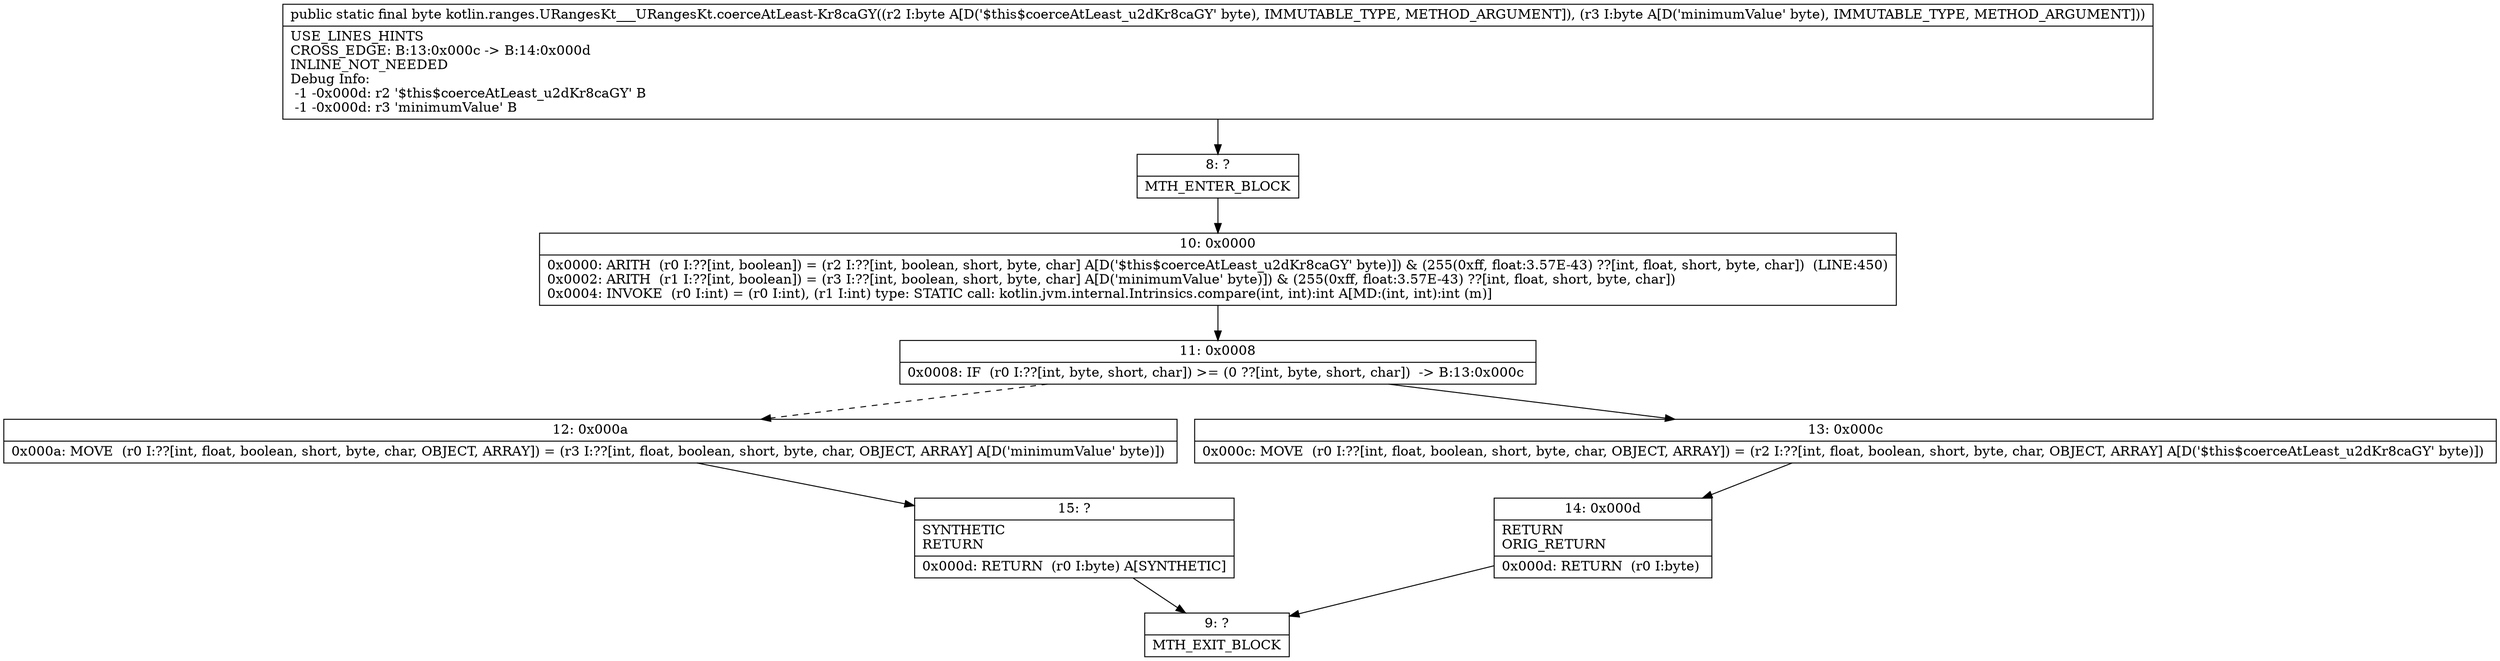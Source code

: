 digraph "CFG forkotlin.ranges.URangesKt___URangesKt.coerceAtLeast\-Kr8caGY(BB)B" {
Node_8 [shape=record,label="{8\:\ ?|MTH_ENTER_BLOCK\l}"];
Node_10 [shape=record,label="{10\:\ 0x0000|0x0000: ARITH  (r0 I:??[int, boolean]) = (r2 I:??[int, boolean, short, byte, char] A[D('$this$coerceAtLeast_u2dKr8caGY' byte)]) & (255(0xff, float:3.57E\-43) ??[int, float, short, byte, char])  (LINE:450)\l0x0002: ARITH  (r1 I:??[int, boolean]) = (r3 I:??[int, boolean, short, byte, char] A[D('minimumValue' byte)]) & (255(0xff, float:3.57E\-43) ??[int, float, short, byte, char]) \l0x0004: INVOKE  (r0 I:int) = (r0 I:int), (r1 I:int) type: STATIC call: kotlin.jvm.internal.Intrinsics.compare(int, int):int A[MD:(int, int):int (m)]\l}"];
Node_11 [shape=record,label="{11\:\ 0x0008|0x0008: IF  (r0 I:??[int, byte, short, char]) \>= (0 ??[int, byte, short, char])  \-\> B:13:0x000c \l}"];
Node_12 [shape=record,label="{12\:\ 0x000a|0x000a: MOVE  (r0 I:??[int, float, boolean, short, byte, char, OBJECT, ARRAY]) = (r3 I:??[int, float, boolean, short, byte, char, OBJECT, ARRAY] A[D('minimumValue' byte)]) \l}"];
Node_15 [shape=record,label="{15\:\ ?|SYNTHETIC\lRETURN\l|0x000d: RETURN  (r0 I:byte) A[SYNTHETIC]\l}"];
Node_9 [shape=record,label="{9\:\ ?|MTH_EXIT_BLOCK\l}"];
Node_13 [shape=record,label="{13\:\ 0x000c|0x000c: MOVE  (r0 I:??[int, float, boolean, short, byte, char, OBJECT, ARRAY]) = (r2 I:??[int, float, boolean, short, byte, char, OBJECT, ARRAY] A[D('$this$coerceAtLeast_u2dKr8caGY' byte)]) \l}"];
Node_14 [shape=record,label="{14\:\ 0x000d|RETURN\lORIG_RETURN\l|0x000d: RETURN  (r0 I:byte) \l}"];
MethodNode[shape=record,label="{public static final byte kotlin.ranges.URangesKt___URangesKt.coerceAtLeast\-Kr8caGY((r2 I:byte A[D('$this$coerceAtLeast_u2dKr8caGY' byte), IMMUTABLE_TYPE, METHOD_ARGUMENT]), (r3 I:byte A[D('minimumValue' byte), IMMUTABLE_TYPE, METHOD_ARGUMENT]))  | USE_LINES_HINTS\lCROSS_EDGE: B:13:0x000c \-\> B:14:0x000d\lINLINE_NOT_NEEDED\lDebug Info:\l  \-1 \-0x000d: r2 '$this$coerceAtLeast_u2dKr8caGY' B\l  \-1 \-0x000d: r3 'minimumValue' B\l}"];
MethodNode -> Node_8;Node_8 -> Node_10;
Node_10 -> Node_11;
Node_11 -> Node_12[style=dashed];
Node_11 -> Node_13;
Node_12 -> Node_15;
Node_15 -> Node_9;
Node_13 -> Node_14;
Node_14 -> Node_9;
}

